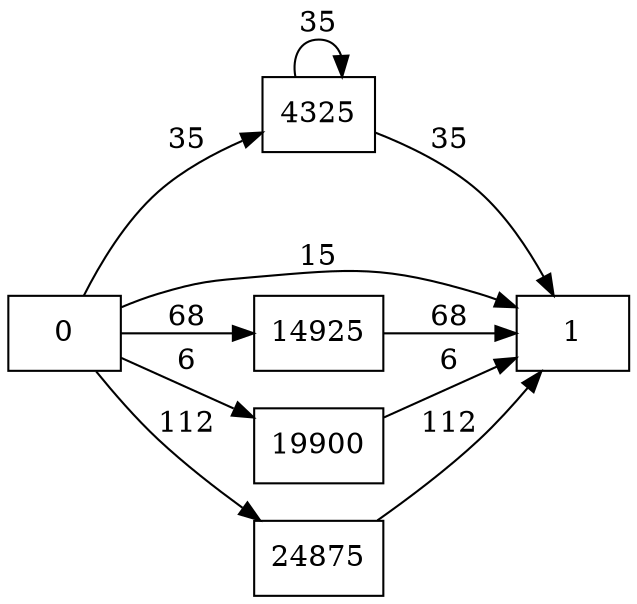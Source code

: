digraph {
	graph [rankdir=LR]
	node [shape=rectangle]
	4325 -> 4325 [label=35]
	4325 -> 1 [label=35]
	14925 -> 1 [label=68]
	19900 -> 1 [label=6]
	24875 -> 1 [label=112]
	0 -> 4325 [label=35]
	0 -> 1 [label=15]
	0 -> 14925 [label=68]
	0 -> 19900 [label=6]
	0 -> 24875 [label=112]
}
